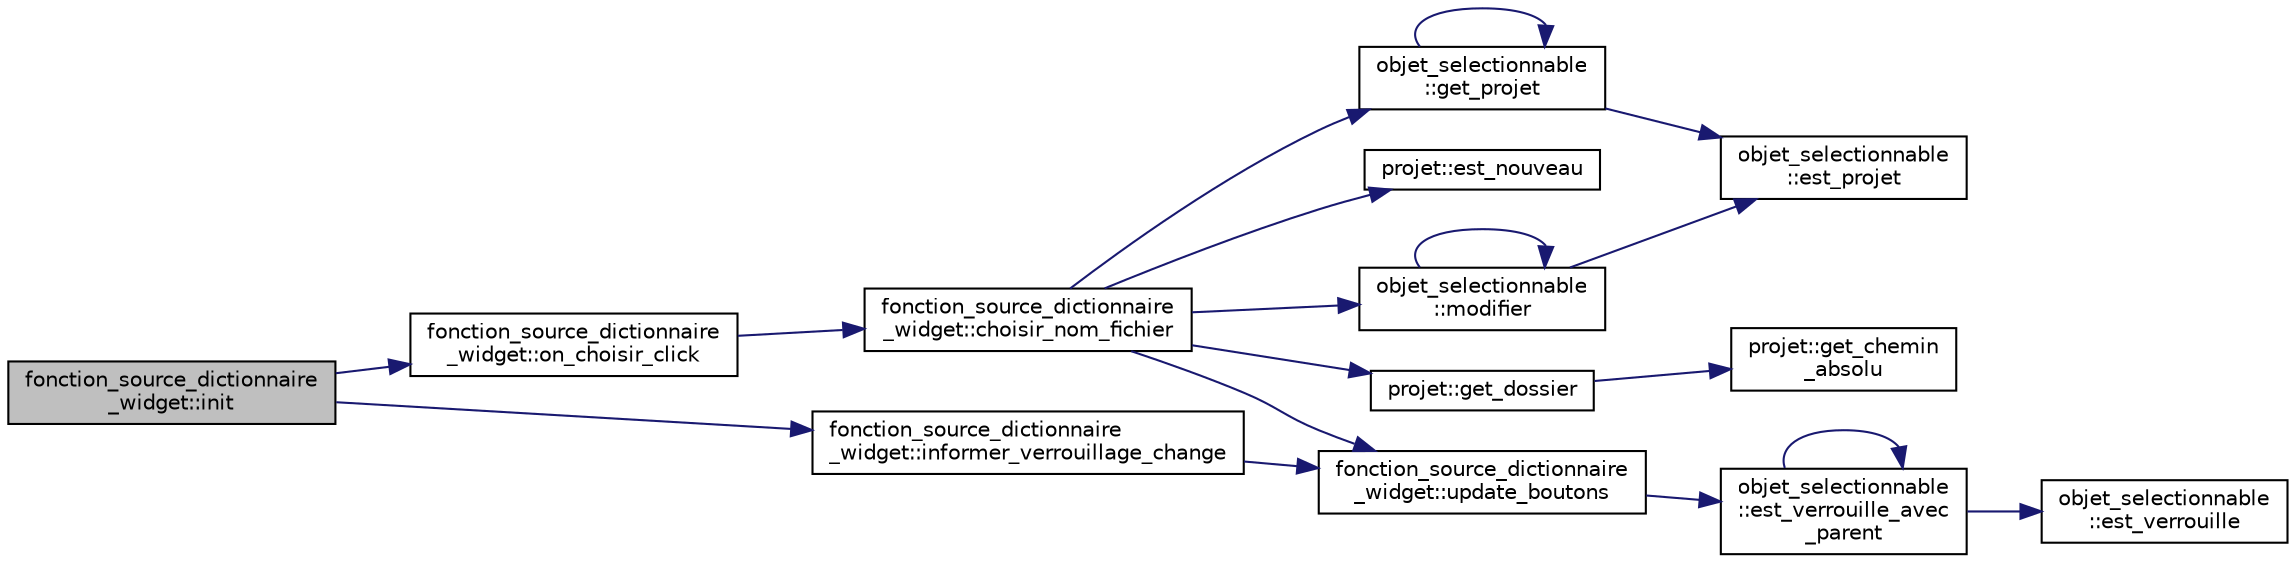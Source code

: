 digraph "fonction_source_dictionnaire_widget::init"
{
  edge [fontname="Helvetica",fontsize="10",labelfontname="Helvetica",labelfontsize="10"];
  node [fontname="Helvetica",fontsize="10",shape=record];
  rankdir="LR";
  Node28 [label="fonction_source_dictionnaire\l_widget::init",height=0.2,width=0.4,color="black", fillcolor="grey75", style="filled", fontcolor="black"];
  Node28 -> Node29 [color="midnightblue",fontsize="10",style="solid",fontname="Helvetica"];
  Node29 [label="fonction_source_dictionnaire\l_widget::on_choisir_click",height=0.2,width=0.4,color="black", fillcolor="white", style="filled",URL="$classfonction__source__dictionnaire__widget.html#acf1b36f459ea8d9975433f20168221d8",tooltip="Fonction appelée lors d&#39;une demande de choix de nom de fichier. "];
  Node29 -> Node30 [color="midnightblue",fontsize="10",style="solid",fontname="Helvetica"];
  Node30 [label="fonction_source_dictionnaire\l_widget::choisir_nom_fichier",height=0.2,width=0.4,color="black", fillcolor="white", style="filled",URL="$classfonction__source__dictionnaire__widget.html#a387f0f5b29ab76a4b8f6da4c28fa71d5",tooltip="Choisi un nom de fichier. "];
  Node30 -> Node31 [color="midnightblue",fontsize="10",style="solid",fontname="Helvetica"];
  Node31 [label="objet_selectionnable\l::get_projet",height=0.2,width=0.4,color="black", fillcolor="white", style="filled",URL="$classobjet__selectionnable.html#ab48a75e720955aebe27f720dfaa5e78e",tooltip="Retourne le projet contenant l&#39;objet sélectionnable. "];
  Node31 -> Node32 [color="midnightblue",fontsize="10",style="solid",fontname="Helvetica"];
  Node32 [label="objet_selectionnable\l::est_projet",height=0.2,width=0.4,color="black", fillcolor="white", style="filled",URL="$classobjet__selectionnable.html#a49ea1a29523e46f099896477a2b43eaa",tooltip="Indique si l&#39;objet est un projet. "];
  Node31 -> Node31 [color="midnightblue",fontsize="10",style="solid",fontname="Helvetica"];
  Node30 -> Node33 [color="midnightblue",fontsize="10",style="solid",fontname="Helvetica"];
  Node33 [label="projet::est_nouveau",height=0.2,width=0.4,color="black", fillcolor="white", style="filled",URL="$classprojet.html#a5ec26ee61a91af62a268bb85263d6a30",tooltip="Indique si le projet est nouveau. "];
  Node30 -> Node34 [color="midnightblue",fontsize="10",style="solid",fontname="Helvetica"];
  Node34 [label="projet::get_dossier",height=0.2,width=0.4,color="black", fillcolor="white", style="filled",URL="$classprojet.html#a090c95e58831875cf4e81928c1d75b7e",tooltip="Retourne le dossier du projet. "];
  Node34 -> Node35 [color="midnightblue",fontsize="10",style="solid",fontname="Helvetica"];
  Node35 [label="projet::get_chemin\l_absolu",height=0.2,width=0.4,color="black", fillcolor="white", style="filled",URL="$classprojet.html#aefa5df1c78bc74bedfa8c845524d9e3e",tooltip="Retourne le chemin absolu du fichier du projet. "];
  Node30 -> Node36 [color="midnightblue",fontsize="10",style="solid",fontname="Helvetica"];
  Node36 [label="fonction_source_dictionnaire\l_widget::update_boutons",height=0.2,width=0.4,color="black", fillcolor="white", style="filled",URL="$classfonction__source__dictionnaire__widget.html#affb7defcec57ca6f4035c138340b86cd",tooltip="Met à jour l&#39;ensemble des boutons. "];
  Node36 -> Node37 [color="midnightblue",fontsize="10",style="solid",fontname="Helvetica"];
  Node37 [label="objet_selectionnable\l::est_verrouille_avec\l_parent",height=0.2,width=0.4,color="black", fillcolor="white", style="filled",URL="$classobjet__selectionnable.html#a001c4584a6430689f478544ec560fb7e",tooltip="Indique si l&#39;objet est verrouillé en considérant également ses parents. "];
  Node37 -> Node38 [color="midnightblue",fontsize="10",style="solid",fontname="Helvetica"];
  Node38 [label="objet_selectionnable\l::est_verrouille",height=0.2,width=0.4,color="black", fillcolor="white", style="filled",URL="$classobjet__selectionnable.html#ae9c29950b9e5b582338ac659ecc3e3d6",tooltip="Indique si l&#39;objet est vérrouillé, i.e. non éditable. "];
  Node37 -> Node37 [color="midnightblue",fontsize="10",style="solid",fontname="Helvetica"];
  Node30 -> Node39 [color="midnightblue",fontsize="10",style="solid",fontname="Helvetica"];
  Node39 [label="objet_selectionnable\l::modifier",height=0.2,width=0.4,color="black", fillcolor="white", style="filled",URL="$classobjet__selectionnable.html#a9f76b8e89231a79c3fc840af874bd868",tooltip="Modifie l&#39;objet. "];
  Node39 -> Node32 [color="midnightblue",fontsize="10",style="solid",fontname="Helvetica"];
  Node39 -> Node39 [color="midnightblue",fontsize="10",style="solid",fontname="Helvetica"];
  Node28 -> Node40 [color="midnightblue",fontsize="10",style="solid",fontname="Helvetica"];
  Node40 [label="fonction_source_dictionnaire\l_widget::informer_verrouillage_change",height=0.2,width=0.4,color="black", fillcolor="white", style="filled",URL="$classfonction__source__dictionnaire__widget.html#ac6bd206b0fe919954a9993aff16631a7",tooltip="Fonction appelée lorsque l&#39;état de verrouillage de la fonction associée change. "];
  Node40 -> Node36 [color="midnightblue",fontsize="10",style="solid",fontname="Helvetica"];
}
